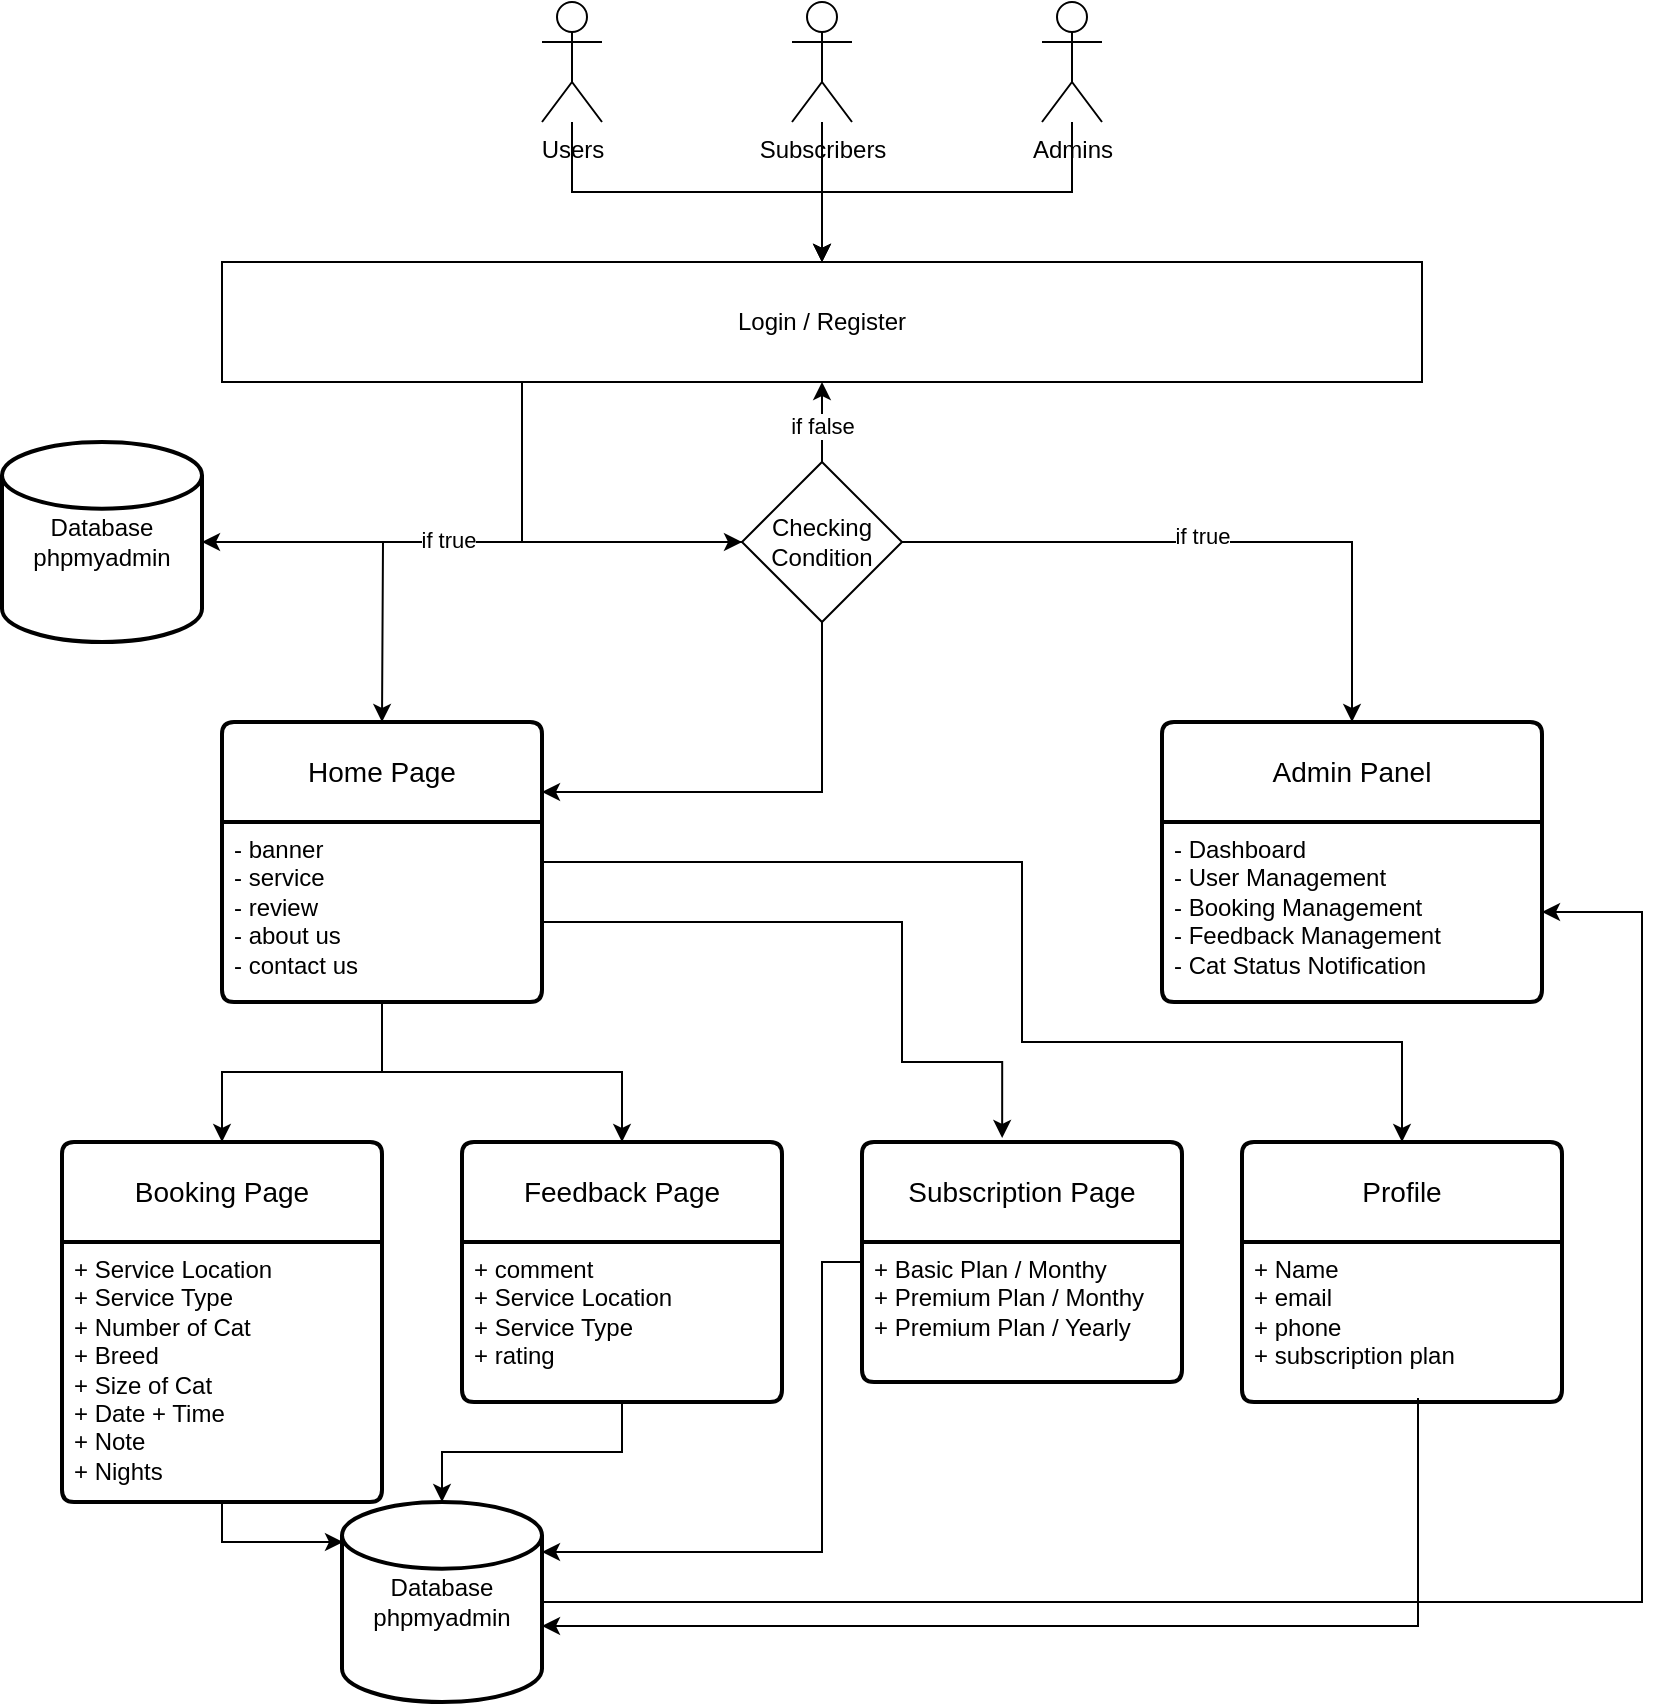 <mxfile version="21.6.5" type="github">
  <diagram id="R2lEEEUBdFMjLlhIrx00" name="Page-1">
    <mxGraphModel dx="1434" dy="758" grid="1" gridSize="10" guides="1" tooltips="1" connect="1" arrows="1" fold="1" page="1" pageScale="1" pageWidth="850" pageHeight="1100" math="0" shadow="0" extFonts="Permanent Marker^https://fonts.googleapis.com/css?family=Permanent+Marker">
      <root>
        <mxCell id="0" />
        <mxCell id="1" parent="0" />
        <mxCell id="JmWvaxKSnPiP1oyLPMmi-11" style="edgeStyle=orthogonalEdgeStyle;rounded=0;orthogonalLoop=1;jettySize=auto;html=1;jumpStyle=none;" parent="1" source="JmWvaxKSnPiP1oyLPMmi-1" target="JmWvaxKSnPiP1oyLPMmi-8" edge="1">
          <mxGeometry relative="1" as="geometry" />
        </mxCell>
        <mxCell id="JmWvaxKSnPiP1oyLPMmi-1" value="Users" style="shape=umlActor;verticalLabelPosition=bottom;verticalAlign=top;html=1;outlineConnect=0;" parent="1" vertex="1">
          <mxGeometry x="280" y="70" width="30" height="60" as="geometry" />
        </mxCell>
        <mxCell id="JmWvaxKSnPiP1oyLPMmi-13" style="edgeStyle=orthogonalEdgeStyle;rounded=0;orthogonalLoop=1;jettySize=auto;html=1;" parent="1" source="JmWvaxKSnPiP1oyLPMmi-2" target="JmWvaxKSnPiP1oyLPMmi-8" edge="1">
          <mxGeometry relative="1" as="geometry" />
        </mxCell>
        <mxCell id="JmWvaxKSnPiP1oyLPMmi-2" value="Admins" style="shape=umlActor;verticalLabelPosition=bottom;verticalAlign=top;html=1;outlineConnect=0;" parent="1" vertex="1">
          <mxGeometry x="530" y="70" width="30" height="60" as="geometry" />
        </mxCell>
        <mxCell id="JmWvaxKSnPiP1oyLPMmi-12" style="edgeStyle=orthogonalEdgeStyle;rounded=0;orthogonalLoop=1;jettySize=auto;html=1;" parent="1" source="JmWvaxKSnPiP1oyLPMmi-7" target="JmWvaxKSnPiP1oyLPMmi-8" edge="1">
          <mxGeometry relative="1" as="geometry" />
        </mxCell>
        <mxCell id="JmWvaxKSnPiP1oyLPMmi-7" value="Subscribers" style="shape=umlActor;verticalLabelPosition=bottom;verticalAlign=top;html=1;outlineConnect=0;" parent="1" vertex="1">
          <mxGeometry x="405" y="70" width="30" height="60" as="geometry" />
        </mxCell>
        <mxCell id="JmWvaxKSnPiP1oyLPMmi-17" style="edgeStyle=orthogonalEdgeStyle;rounded=0;orthogonalLoop=1;jettySize=auto;html=1;entryX=0;entryY=0.5;entryDx=0;entryDy=0;exitX=0.25;exitY=1;exitDx=0;exitDy=0;" parent="1" source="JmWvaxKSnPiP1oyLPMmi-8" target="JmWvaxKSnPiP1oyLPMmi-15" edge="1">
          <mxGeometry relative="1" as="geometry" />
        </mxCell>
        <mxCell id="JmWvaxKSnPiP1oyLPMmi-8" value="Login / Register" style="rounded=0;whiteSpace=wrap;html=1;" parent="1" vertex="1">
          <mxGeometry x="120" y="200" width="600" height="60" as="geometry" />
        </mxCell>
        <mxCell id="JmWvaxKSnPiP1oyLPMmi-18" style="edgeStyle=orthogonalEdgeStyle;rounded=0;orthogonalLoop=1;jettySize=auto;html=1;" parent="1" source="JmWvaxKSnPiP1oyLPMmi-15" target="JmWvaxKSnPiP1oyLPMmi-8" edge="1">
          <mxGeometry relative="1" as="geometry" />
        </mxCell>
        <mxCell id="JmWvaxKSnPiP1oyLPMmi-19" value="if false" style="edgeLabel;html=1;align=center;verticalAlign=middle;resizable=0;points=[];" parent="JmWvaxKSnPiP1oyLPMmi-18" vertex="1" connectable="0">
          <mxGeometry x="-0.1" relative="1" as="geometry">
            <mxPoint as="offset" />
          </mxGeometry>
        </mxCell>
        <mxCell id="JmWvaxKSnPiP1oyLPMmi-22" style="edgeStyle=orthogonalEdgeStyle;rounded=0;orthogonalLoop=1;jettySize=auto;html=1;entryX=1;entryY=0.5;entryDx=0;entryDy=0;entryPerimeter=0;" parent="1" source="JmWvaxKSnPiP1oyLPMmi-15" target="JmWvaxKSnPiP1oyLPMmi-20" edge="1">
          <mxGeometry relative="1" as="geometry">
            <mxPoint x="420" y="420" as="targetPoint" />
          </mxGeometry>
        </mxCell>
        <mxCell id="JmWvaxKSnPiP1oyLPMmi-24" style="edgeStyle=orthogonalEdgeStyle;rounded=0;orthogonalLoop=1;jettySize=auto;html=1;" parent="1" source="JmWvaxKSnPiP1oyLPMmi-15" edge="1">
          <mxGeometry relative="1" as="geometry">
            <mxPoint x="200" y="430" as="targetPoint" />
          </mxGeometry>
        </mxCell>
        <mxCell id="JmWvaxKSnPiP1oyLPMmi-26" value="if true" style="edgeLabel;html=1;align=center;verticalAlign=middle;resizable=0;points=[];" parent="JmWvaxKSnPiP1oyLPMmi-24" vertex="1" connectable="0">
          <mxGeometry x="0.091" y="-1" relative="1" as="geometry">
            <mxPoint as="offset" />
          </mxGeometry>
        </mxCell>
        <mxCell id="JmWvaxKSnPiP1oyLPMmi-49" style="edgeStyle=orthogonalEdgeStyle;rounded=0;orthogonalLoop=1;jettySize=auto;html=1;" parent="1" source="JmWvaxKSnPiP1oyLPMmi-15" target="JmWvaxKSnPiP1oyLPMmi-46" edge="1">
          <mxGeometry relative="1" as="geometry" />
        </mxCell>
        <mxCell id="JmWvaxKSnPiP1oyLPMmi-50" value="if true" style="edgeLabel;html=1;align=center;verticalAlign=middle;resizable=0;points=[];" parent="JmWvaxKSnPiP1oyLPMmi-49" vertex="1" connectable="0">
          <mxGeometry x="-0.05" y="3" relative="1" as="geometry">
            <mxPoint as="offset" />
          </mxGeometry>
        </mxCell>
        <mxCell id="A1VP_ecVRUYRbkDEwSmW-1" style="edgeStyle=orthogonalEdgeStyle;rounded=0;orthogonalLoop=1;jettySize=auto;html=1;entryX=1;entryY=0.25;entryDx=0;entryDy=0;" edge="1" parent="1" source="JmWvaxKSnPiP1oyLPMmi-15" target="JmWvaxKSnPiP1oyLPMmi-31">
          <mxGeometry relative="1" as="geometry">
            <mxPoint x="420" y="460" as="targetPoint" />
            <Array as="points">
              <mxPoint x="420" y="465" />
            </Array>
          </mxGeometry>
        </mxCell>
        <mxCell id="JmWvaxKSnPiP1oyLPMmi-15" value="Checking Condition" style="rhombus;whiteSpace=wrap;html=1;" parent="1" vertex="1">
          <mxGeometry x="380" y="300" width="80" height="80" as="geometry" />
        </mxCell>
        <mxCell id="JmWvaxKSnPiP1oyLPMmi-20" value="Database&lt;br&gt;phpmyadmin" style="strokeWidth=2;html=1;shape=mxgraph.flowchart.database;whiteSpace=wrap;" parent="1" vertex="1">
          <mxGeometry x="10" y="290" width="100" height="100" as="geometry" />
        </mxCell>
        <mxCell id="JmWvaxKSnPiP1oyLPMmi-51" style="edgeStyle=orthogonalEdgeStyle;rounded=0;orthogonalLoop=1;jettySize=auto;html=1;entryX=0.5;entryY=0;entryDx=0;entryDy=0;" parent="1" source="JmWvaxKSnPiP1oyLPMmi-31" target="JmWvaxKSnPiP1oyLPMmi-40" edge="1">
          <mxGeometry relative="1" as="geometry" />
        </mxCell>
        <mxCell id="JmWvaxKSnPiP1oyLPMmi-56" style="edgeStyle=orthogonalEdgeStyle;rounded=0;orthogonalLoop=1;jettySize=auto;html=1;" parent="1" source="JmWvaxKSnPiP1oyLPMmi-31" target="JmWvaxKSnPiP1oyLPMmi-54" edge="1">
          <mxGeometry relative="1" as="geometry">
            <Array as="points">
              <mxPoint x="520" y="500" />
              <mxPoint x="520" y="590" />
              <mxPoint x="710" y="590" />
            </Array>
          </mxGeometry>
        </mxCell>
        <mxCell id="JmWvaxKSnPiP1oyLPMmi-31" value="Home Page" style="swimlane;childLayout=stackLayout;horizontal=1;startSize=50;horizontalStack=0;rounded=1;fontSize=14;fontStyle=0;strokeWidth=2;resizeParent=0;resizeLast=1;shadow=0;dashed=0;align=center;arcSize=4;whiteSpace=wrap;html=1;" parent="1" vertex="1">
          <mxGeometry x="120" y="430" width="160" height="140" as="geometry" />
        </mxCell>
        <mxCell id="JmWvaxKSnPiP1oyLPMmi-32" value="- banner&lt;br&gt;- service&lt;br&gt;- review&lt;br&gt;- about us&lt;br&gt;- contact us" style="align=left;strokeColor=none;fillColor=none;spacingLeft=4;fontSize=12;verticalAlign=top;resizable=0;rotatable=0;part=1;html=1;" parent="JmWvaxKSnPiP1oyLPMmi-31" vertex="1">
          <mxGeometry y="50" width="160" height="90" as="geometry" />
        </mxCell>
        <mxCell id="JmWvaxKSnPiP1oyLPMmi-37" value="Subscription Page" style="swimlane;childLayout=stackLayout;horizontal=1;startSize=50;horizontalStack=0;rounded=1;fontSize=14;fontStyle=0;strokeWidth=2;resizeParent=0;resizeLast=1;shadow=0;dashed=0;align=center;arcSize=4;whiteSpace=wrap;html=1;" parent="1" vertex="1">
          <mxGeometry x="440" y="640" width="160" height="120" as="geometry" />
        </mxCell>
        <mxCell id="JmWvaxKSnPiP1oyLPMmi-38" value="+ Basic Plan / Monthy&lt;br&gt;+ Premium Plan / Monthy&lt;br&gt;+ Premium Plan / Yearly" style="align=left;strokeColor=none;fillColor=none;spacingLeft=4;fontSize=12;verticalAlign=top;resizable=0;rotatable=0;part=1;html=1;" parent="JmWvaxKSnPiP1oyLPMmi-37" vertex="1">
          <mxGeometry y="50" width="160" height="70" as="geometry" />
        </mxCell>
        <mxCell id="JmWvaxKSnPiP1oyLPMmi-40" value="Booking Page" style="swimlane;childLayout=stackLayout;horizontal=1;startSize=50;horizontalStack=0;rounded=1;fontSize=14;fontStyle=0;strokeWidth=2;resizeParent=0;resizeLast=1;shadow=0;dashed=0;align=center;arcSize=4;whiteSpace=wrap;html=1;" parent="1" vertex="1">
          <mxGeometry x="40" y="640" width="160" height="180" as="geometry" />
        </mxCell>
        <mxCell id="JmWvaxKSnPiP1oyLPMmi-41" value="+ Service Location&lt;br&gt;+ Service Type&lt;br&gt;+ Number of Cat&lt;br&gt;+ Breed&lt;br&gt;+ Size of Cat&lt;br&gt;+ Date + Time&lt;br&gt;+ Note&lt;br&gt;+ Nights&lt;br&gt;" style="align=left;strokeColor=none;fillColor=none;spacingLeft=4;fontSize=12;verticalAlign=top;resizable=0;rotatable=0;part=1;html=1;" parent="JmWvaxKSnPiP1oyLPMmi-40" vertex="1">
          <mxGeometry y="50" width="160" height="130" as="geometry" />
        </mxCell>
        <mxCell id="JmWvaxKSnPiP1oyLPMmi-44" value="Feedback Page" style="swimlane;childLayout=stackLayout;horizontal=1;startSize=50;horizontalStack=0;rounded=1;fontSize=14;fontStyle=0;strokeWidth=2;resizeParent=0;resizeLast=1;shadow=0;dashed=0;align=center;arcSize=4;whiteSpace=wrap;html=1;" parent="1" vertex="1">
          <mxGeometry x="240" y="640" width="160" height="130" as="geometry" />
        </mxCell>
        <mxCell id="JmWvaxKSnPiP1oyLPMmi-45" value="+ comment&lt;br&gt;+ Service Location&lt;br&gt;+ Service Type&lt;br&gt;+ rating" style="align=left;strokeColor=none;fillColor=none;spacingLeft=4;fontSize=12;verticalAlign=top;resizable=0;rotatable=0;part=1;html=1;" parent="JmWvaxKSnPiP1oyLPMmi-44" vertex="1">
          <mxGeometry y="50" width="160" height="80" as="geometry" />
        </mxCell>
        <mxCell id="JmWvaxKSnPiP1oyLPMmi-46" value="Admin Panel" style="swimlane;childLayout=stackLayout;horizontal=1;startSize=50;horizontalStack=0;rounded=1;fontSize=14;fontStyle=0;strokeWidth=2;resizeParent=0;resizeLast=1;shadow=0;dashed=0;align=center;arcSize=4;whiteSpace=wrap;html=1;" parent="1" vertex="1">
          <mxGeometry x="590" y="430" width="190" height="140" as="geometry" />
        </mxCell>
        <mxCell id="JmWvaxKSnPiP1oyLPMmi-47" value="- Dashboard&lt;br&gt;- User Management&lt;br&gt;- Booking Management&lt;br&gt;- Feedback Management&lt;br&gt;- Cat Status Notification" style="align=left;strokeColor=none;fillColor=none;spacingLeft=4;fontSize=12;verticalAlign=top;resizable=0;rotatable=0;part=1;html=1;" parent="JmWvaxKSnPiP1oyLPMmi-46" vertex="1">
          <mxGeometry y="50" width="190" height="90" as="geometry" />
        </mxCell>
        <mxCell id="JmWvaxKSnPiP1oyLPMmi-52" style="edgeStyle=orthogonalEdgeStyle;rounded=0;orthogonalLoop=1;jettySize=auto;html=1;entryX=0.5;entryY=0;entryDx=0;entryDy=0;" parent="1" source="JmWvaxKSnPiP1oyLPMmi-32" target="JmWvaxKSnPiP1oyLPMmi-44" edge="1">
          <mxGeometry relative="1" as="geometry" />
        </mxCell>
        <mxCell id="JmWvaxKSnPiP1oyLPMmi-53" style="edgeStyle=orthogonalEdgeStyle;rounded=0;orthogonalLoop=1;jettySize=auto;html=1;entryX=0.438;entryY=-0.017;entryDx=0;entryDy=0;entryPerimeter=0;" parent="1" source="JmWvaxKSnPiP1oyLPMmi-32" target="JmWvaxKSnPiP1oyLPMmi-37" edge="1">
          <mxGeometry relative="1" as="geometry">
            <Array as="points">
              <mxPoint x="460" y="530" />
              <mxPoint x="460" y="600" />
            </Array>
          </mxGeometry>
        </mxCell>
        <mxCell id="JmWvaxKSnPiP1oyLPMmi-54" value="Profile" style="swimlane;childLayout=stackLayout;horizontal=1;startSize=50;horizontalStack=0;rounded=1;fontSize=14;fontStyle=0;strokeWidth=2;resizeParent=0;resizeLast=1;shadow=0;dashed=0;align=center;arcSize=4;whiteSpace=wrap;html=1;" parent="1" vertex="1">
          <mxGeometry x="630" y="640" width="160" height="130" as="geometry" />
        </mxCell>
        <mxCell id="JmWvaxKSnPiP1oyLPMmi-55" value="+ Name&lt;br&gt;+ email&lt;br&gt;+ phone&lt;br&gt;+ subscription plan" style="align=left;strokeColor=none;fillColor=none;spacingLeft=4;fontSize=12;verticalAlign=top;resizable=0;rotatable=0;part=1;html=1;" parent="JmWvaxKSnPiP1oyLPMmi-54" vertex="1">
          <mxGeometry y="50" width="160" height="80" as="geometry" />
        </mxCell>
        <mxCell id="JmWvaxKSnPiP1oyLPMmi-64" style="edgeStyle=orthogonalEdgeStyle;rounded=0;orthogonalLoop=1;jettySize=auto;html=1;" parent="1" source="JmWvaxKSnPiP1oyLPMmi-58" target="JmWvaxKSnPiP1oyLPMmi-47" edge="1">
          <mxGeometry relative="1" as="geometry">
            <Array as="points">
              <mxPoint x="830" y="870" />
              <mxPoint x="830" y="525" />
            </Array>
          </mxGeometry>
        </mxCell>
        <mxCell id="JmWvaxKSnPiP1oyLPMmi-58" value="Database&lt;br&gt;phpmyadmin" style="strokeWidth=2;html=1;shape=mxgraph.flowchart.database;whiteSpace=wrap;" parent="1" vertex="1">
          <mxGeometry x="180" y="820" width="100" height="100" as="geometry" />
        </mxCell>
        <mxCell id="JmWvaxKSnPiP1oyLPMmi-60" style="edgeStyle=orthogonalEdgeStyle;rounded=0;orthogonalLoop=1;jettySize=auto;html=1;" parent="1" source="JmWvaxKSnPiP1oyLPMmi-41" edge="1">
          <mxGeometry relative="1" as="geometry">
            <mxPoint x="180" y="840" as="targetPoint" />
          </mxGeometry>
        </mxCell>
        <mxCell id="JmWvaxKSnPiP1oyLPMmi-61" style="edgeStyle=orthogonalEdgeStyle;rounded=0;orthogonalLoop=1;jettySize=auto;html=1;" parent="1" source="JmWvaxKSnPiP1oyLPMmi-45" target="JmWvaxKSnPiP1oyLPMmi-58" edge="1">
          <mxGeometry relative="1" as="geometry" />
        </mxCell>
        <mxCell id="JmWvaxKSnPiP1oyLPMmi-62" style="edgeStyle=elbowEdgeStyle;rounded=0;orthogonalLoop=1;jettySize=auto;html=1;" parent="1" edge="1">
          <mxGeometry relative="1" as="geometry">
            <mxPoint x="440" y="700" as="sourcePoint" />
            <mxPoint x="280" y="845" as="targetPoint" />
            <Array as="points">
              <mxPoint x="420" y="775" />
            </Array>
          </mxGeometry>
        </mxCell>
        <mxCell id="JmWvaxKSnPiP1oyLPMmi-63" style="edgeStyle=elbowEdgeStyle;rounded=0;orthogonalLoop=1;jettySize=auto;html=1;entryX=1;entryY=0.62;entryDx=0;entryDy=0;entryPerimeter=0;exitX=0.55;exitY=0.975;exitDx=0;exitDy=0;exitPerimeter=0;" parent="1" source="JmWvaxKSnPiP1oyLPMmi-55" target="JmWvaxKSnPiP1oyLPMmi-58" edge="1">
          <mxGeometry relative="1" as="geometry">
            <mxPoint x="590" y="880" as="targetPoint" />
            <Array as="points">
              <mxPoint x="718" y="840" />
              <mxPoint x="610" y="810" />
            </Array>
          </mxGeometry>
        </mxCell>
      </root>
    </mxGraphModel>
  </diagram>
</mxfile>
